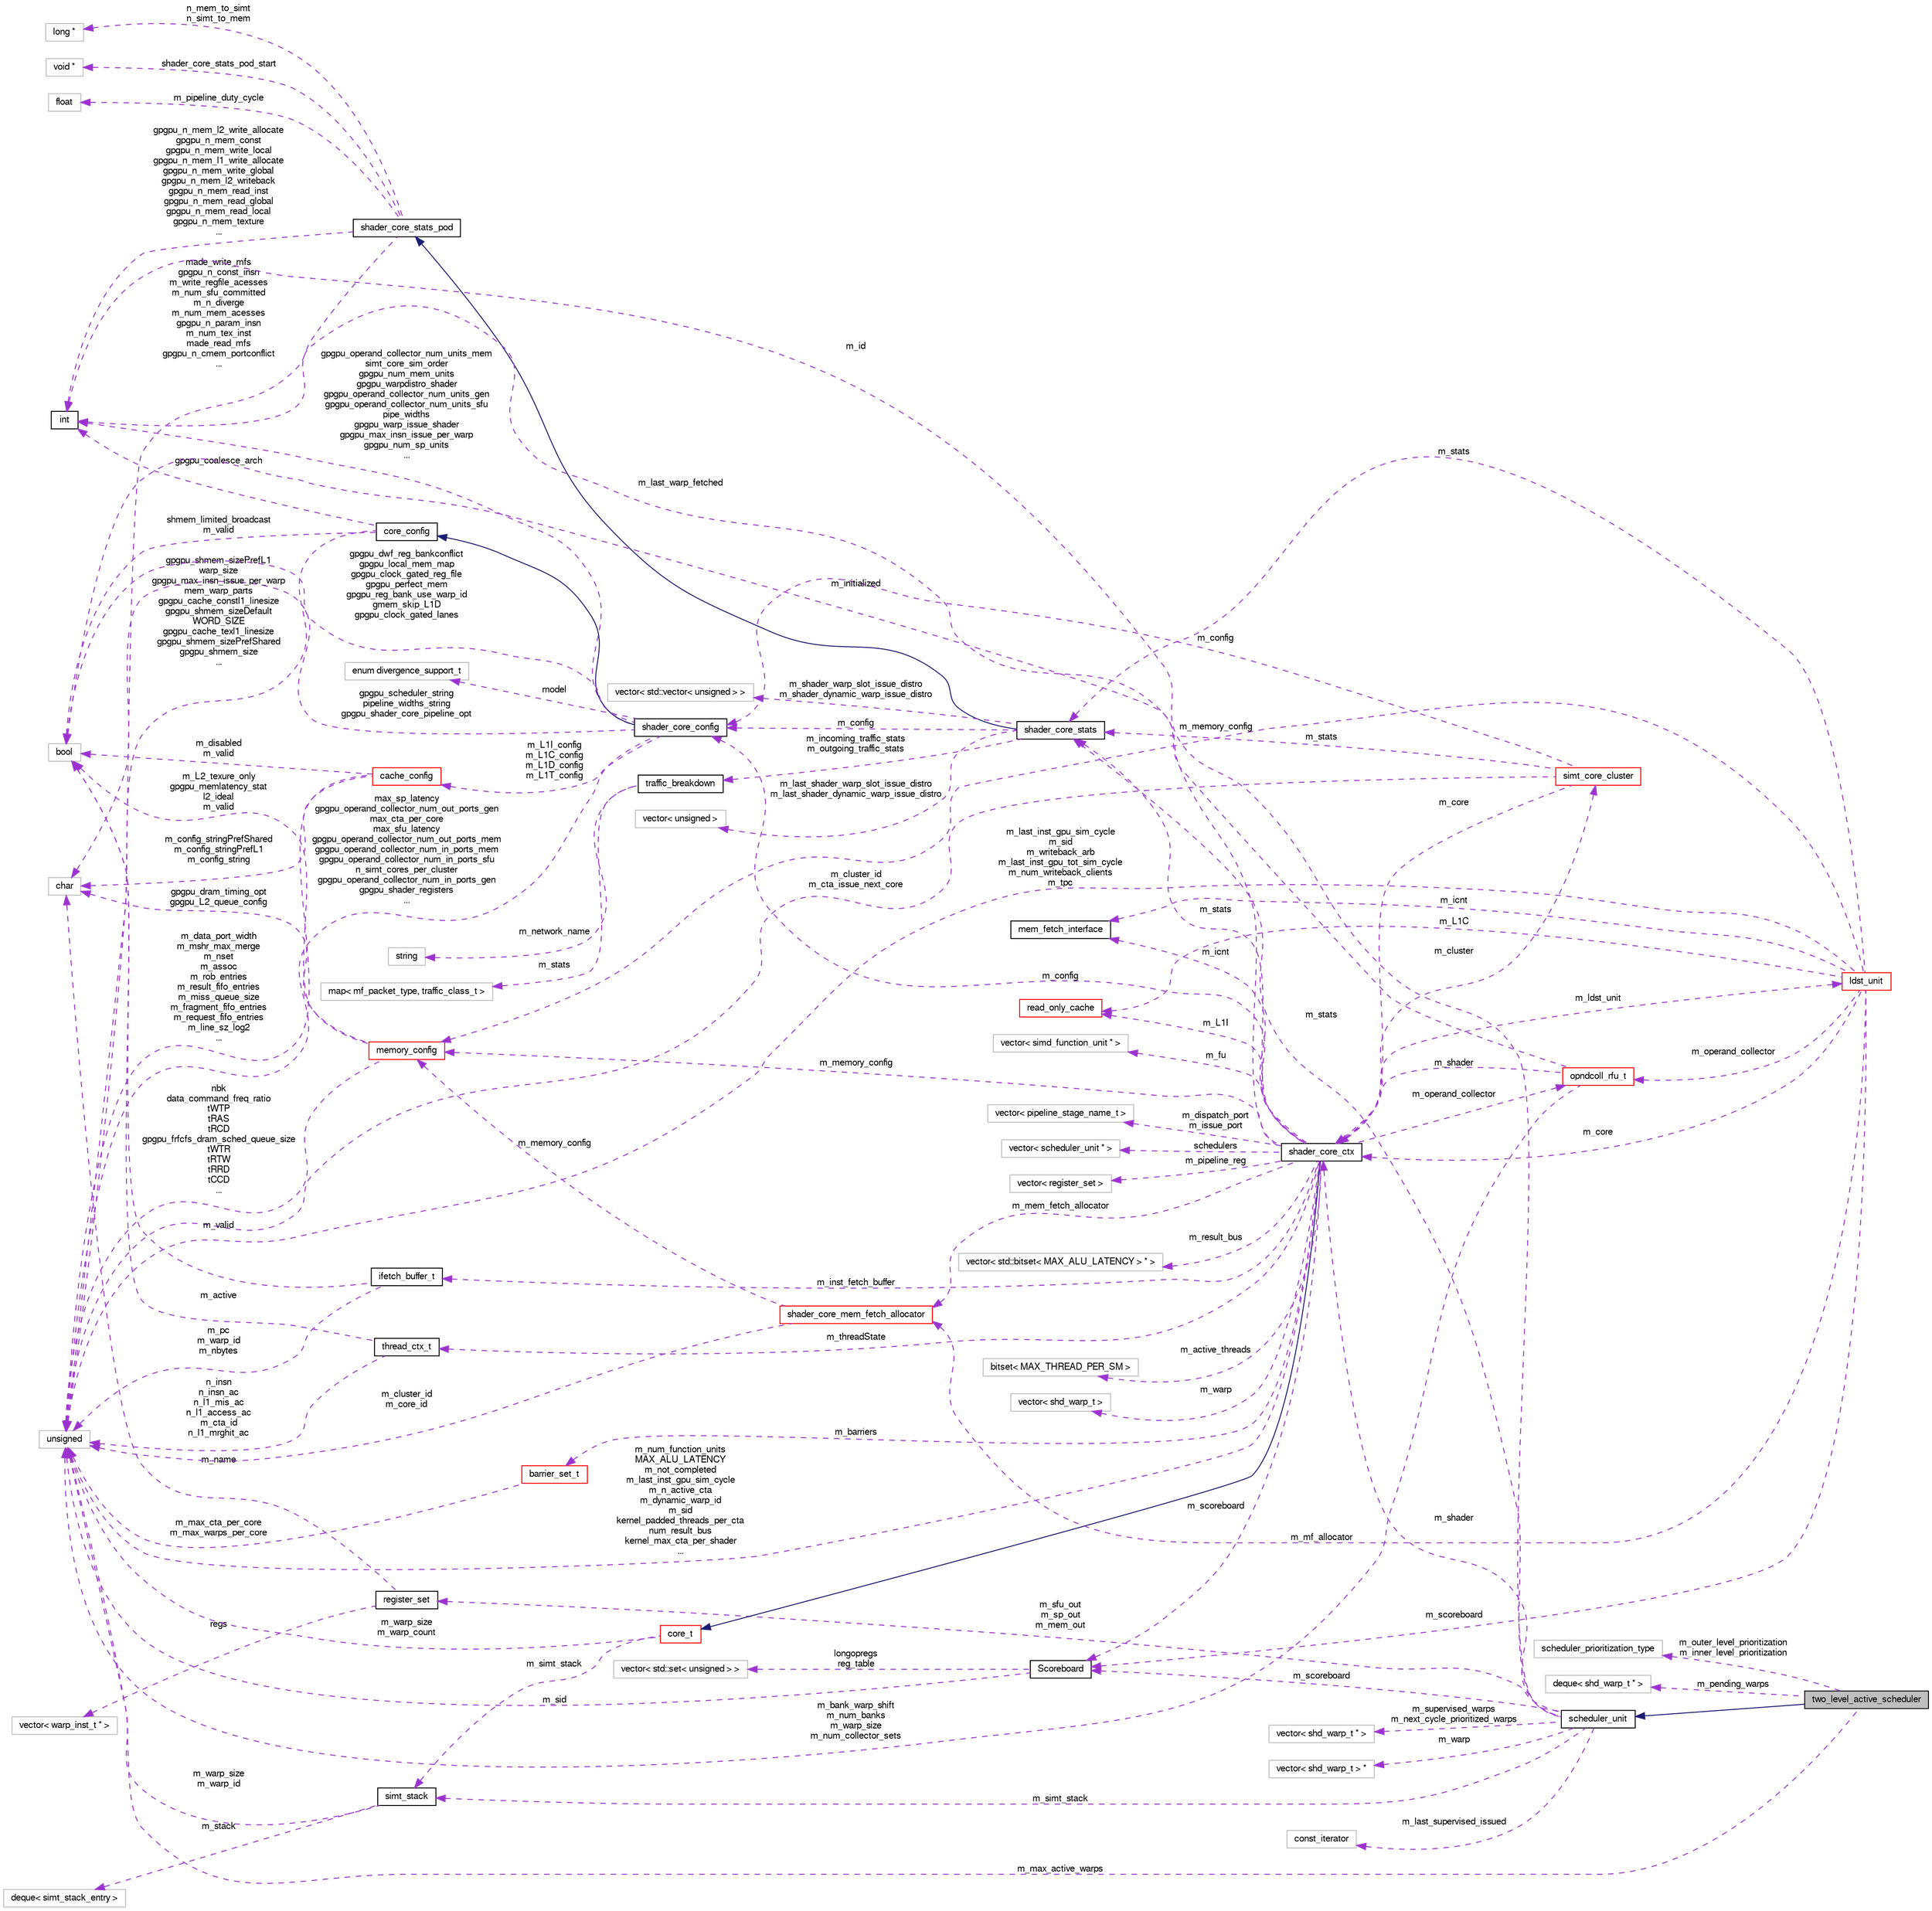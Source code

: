digraph G
{
  bgcolor="transparent";
  edge [fontname="FreeSans",fontsize="10",labelfontname="FreeSans",labelfontsize="10"];
  node [fontname="FreeSans",fontsize="10",shape=record];
  rankdir=LR;
  Node1 [label="two_level_active_scheduler",height=0.2,width=0.4,color="black", fillcolor="grey75", style="filled" fontcolor="black"];
  Node2 -> Node1 [dir=back,color="midnightblue",fontsize="10",style="solid",fontname="FreeSans"];
  Node2 [label="scheduler_unit",height=0.2,width=0.4,color="black",URL="$classscheduler__unit.html"];
  Node3 -> Node2 [dir=back,color="darkorchid3",fontsize="10",style="dashed",label="m_sfu_out\nm_sp_out\nm_mem_out",fontname="FreeSans"];
  Node3 [label="register_set",height=0.2,width=0.4,color="black",URL="$classregister__set.html"];
  Node4 -> Node3 [dir=back,color="darkorchid3",fontsize="10",style="dashed",label="m_name",fontname="FreeSans"];
  Node4 [label="char",height=0.2,width=0.4,color="grey75"];
  Node5 -> Node3 [dir=back,color="darkorchid3",fontsize="10",style="dashed",label="regs",fontname="FreeSans"];
  Node5 [label="vector\< warp_inst_t * \>",height=0.2,width=0.4,color="grey75"];
  Node6 -> Node2 [dir=back,color="darkorchid3",fontsize="10",style="dashed",label="m_simt_stack",fontname="FreeSans"];
  Node6 [label="simt_stack",height=0.2,width=0.4,color="black",URL="$classsimt__stack.html"];
  Node7 -> Node6 [dir=back,color="darkorchid3",fontsize="10",style="dashed",label="m_warp_size\nm_warp_id",fontname="FreeSans"];
  Node7 [label="unsigned",height=0.2,width=0.4,color="grey75"];
  Node8 -> Node6 [dir=back,color="darkorchid3",fontsize="10",style="dashed",label="m_stack",fontname="FreeSans"];
  Node8 [label="deque\< simt_stack_entry \>",height=0.2,width=0.4,color="grey75"];
  Node9 -> Node2 [dir=back,color="darkorchid3",fontsize="10",style="dashed",label="m_stats",fontname="FreeSans"];
  Node9 [label="shader_core_stats",height=0.2,width=0.4,color="black",URL="$classshader__core__stats.html"];
  Node10 -> Node9 [dir=back,color="midnightblue",fontsize="10",style="solid",fontname="FreeSans"];
  Node10 [label="shader_core_stats_pod",height=0.2,width=0.4,color="black",URL="$structshader__core__stats__pod.html"];
  Node11 -> Node10 [dir=back,color="darkorchid3",fontsize="10",style="dashed",label="m_pipeline_duty_cycle",fontname="FreeSans"];
  Node11 [label="float",height=0.2,width=0.4,color="grey75"];
  Node12 -> Node10 [dir=back,color="darkorchid3",fontsize="10",style="dashed",label="n_mem_to_simt\nn_simt_to_mem",fontname="FreeSans"];
  Node12 [label="long *",height=0.2,width=0.4,color="grey75"];
  Node13 -> Node10 [dir=back,color="darkorchid3",fontsize="10",style="dashed",label="gpgpu_n_mem_l2_write_allocate\ngpgpu_n_mem_const\ngpgpu_n_mem_write_local\ngpgpu_n_mem_l1_write_allocate\ngpgpu_n_mem_write_global\ngpgpu_n_mem_l2_writeback\ngpgpu_n_mem_read_inst\ngpgpu_n_mem_read_global\ngpgpu_n_mem_read_local\ngpgpu_n_mem_texture\n...",fontname="FreeSans"];
  Node13 [label="int",height=0.2,width=0.4,color="black",URL="$classint.html"];
  Node7 -> Node10 [dir=back,color="darkorchid3",fontsize="10",style="dashed",label="made_write_mfs\ngpgpu_n_const_insn\nm_write_regfile_acesses\nm_num_sfu_committed\nm_n_diverge\nm_num_mem_acesses\ngpgpu_n_param_insn\nm_num_tex_inst\nmade_read_mfs\ngpgpu_n_cmem_portconflict\n...",fontname="FreeSans"];
  Node14 -> Node10 [dir=back,color="darkorchid3",fontsize="10",style="dashed",label="shader_core_stats_pod_start",fontname="FreeSans"];
  Node14 [label="void *",height=0.2,width=0.4,color="grey75"];
  Node15 -> Node9 [dir=back,color="darkorchid3",fontsize="10",style="dashed",label="m_incoming_traffic_stats\nm_outgoing_traffic_stats",fontname="FreeSans"];
  Node15 [label="traffic_breakdown",height=0.2,width=0.4,color="black",URL="$classtraffic__breakdown.html"];
  Node16 -> Node15 [dir=back,color="darkorchid3",fontsize="10",style="dashed",label="m_stats",fontname="FreeSans"];
  Node16 [label="map\< mf_packet_type, traffic_class_t \>",height=0.2,width=0.4,color="grey75"];
  Node17 -> Node15 [dir=back,color="darkorchid3",fontsize="10",style="dashed",label="m_network_name",fontname="FreeSans"];
  Node17 [label="string",height=0.2,width=0.4,color="grey75"];
  Node18 -> Node9 [dir=back,color="darkorchid3",fontsize="10",style="dashed",label="m_config",fontname="FreeSans"];
  Node18 [label="shader_core_config",height=0.2,width=0.4,color="black",URL="$structshader__core__config.html"];
  Node19 -> Node18 [dir=back,color="midnightblue",fontsize="10",style="solid",fontname="FreeSans"];
  Node19 [label="core_config",height=0.2,width=0.4,color="black",URL="$structcore__config.html"];
  Node13 -> Node19 [dir=back,color="darkorchid3",fontsize="10",style="dashed",label="gpgpu_coalesce_arch",fontname="FreeSans"];
  Node20 -> Node19 [dir=back,color="darkorchid3",fontsize="10",style="dashed",label="shmem_limited_broadcast\nm_valid",fontname="FreeSans"];
  Node20 [label="bool",height=0.2,width=0.4,color="grey75"];
  Node7 -> Node19 [dir=back,color="darkorchid3",fontsize="10",style="dashed",label="gpgpu_shmem_sizePrefL1\nwarp_size\ngpgpu_max_insn_issue_per_warp\nmem_warp_parts\ngpgpu_cache_constl1_linesize\ngpgpu_shmem_sizeDefault\nWORD_SIZE\ngpgpu_cache_texl1_linesize\ngpgpu_shmem_sizePrefShared\ngpgpu_shmem_size\n...",fontname="FreeSans"];
  Node4 -> Node18 [dir=back,color="darkorchid3",fontsize="10",style="dashed",label="gpgpu_scheduler_string\npipeline_widths_string\ngpgpu_shader_core_pipeline_opt",fontname="FreeSans"];
  Node21 -> Node18 [dir=back,color="darkorchid3",fontsize="10",style="dashed",label="model",fontname="FreeSans"];
  Node21 [label="enum divergence_support_t",height=0.2,width=0.4,color="grey75"];
  Node13 -> Node18 [dir=back,color="darkorchid3",fontsize="10",style="dashed",label="gpgpu_operand_collector_num_units_mem\nsimt_core_sim_order\ngpgpu_num_mem_units\ngpgpu_warpdistro_shader\ngpgpu_operand_collector_num_units_gen\ngpgpu_operand_collector_num_units_sfu\npipe_widths\ngpgpu_warp_issue_shader\ngpgpu_max_insn_issue_per_warp\ngpgpu_num_sp_units\n...",fontname="FreeSans"];
  Node20 -> Node18 [dir=back,color="darkorchid3",fontsize="10",style="dashed",label="gpgpu_dwf_reg_bankconflict\ngpgpu_local_mem_map\ngpgpu_clock_gated_reg_file\ngpgpu_perfect_mem\ngpgpu_reg_bank_use_warp_id\ngmem_skip_L1D\ngpgpu_clock_gated_lanes",fontname="FreeSans"];
  Node22 -> Node18 [dir=back,color="darkorchid3",fontsize="10",style="dashed",label="m_L1I_config\nm_L1C_config\nm_L1D_config\nm_L1T_config",fontname="FreeSans"];
  Node22 [label="cache_config",height=0.2,width=0.4,color="red",URL="$classcache__config.html"];
  Node4 -> Node22 [dir=back,color="darkorchid3",fontsize="10",style="dashed",label="m_config_stringPrefShared\nm_config_stringPrefL1\nm_config_string",fontname="FreeSans"];
  Node20 -> Node22 [dir=back,color="darkorchid3",fontsize="10",style="dashed",label="m_disabled\nm_valid",fontname="FreeSans"];
  Node7 -> Node22 [dir=back,color="darkorchid3",fontsize="10",style="dashed",label="m_data_port_width\nm_mshr_max_merge\nm_nset\nm_assoc\nm_rob_entries\nm_result_fifo_entries\nm_miss_queue_size\nm_fragment_fifo_entries\nm_request_fifo_entries\nm_line_sz_log2\n...",fontname="FreeSans"];
  Node7 -> Node18 [dir=back,color="darkorchid3",fontsize="10",style="dashed",label="max_sp_latency\ngpgpu_operand_collector_num_out_ports_gen\nmax_cta_per_core\nmax_sfu_latency\ngpgpu_operand_collector_num_out_ports_mem\ngpgpu_operand_collector_num_in_ports_mem\ngpgpu_operand_collector_num_in_ports_sfu\nn_simt_cores_per_cluster\ngpgpu_operand_collector_num_in_ports_gen\ngpgpu_shader_registers\n...",fontname="FreeSans"];
  Node23 -> Node9 [dir=back,color="darkorchid3",fontsize="10",style="dashed",label="m_last_shader_warp_slot_issue_distro\nm_last_shader_dynamic_warp_issue_distro",fontname="FreeSans"];
  Node23 [label="vector\< unsigned \>",height=0.2,width=0.4,color="grey75"];
  Node24 -> Node9 [dir=back,color="darkorchid3",fontsize="10",style="dashed",label="m_shader_warp_slot_issue_distro\nm_shader_dynamic_warp_issue_distro",fontname="FreeSans"];
  Node24 [label="vector\< std::vector\< unsigned \> \>",height=0.2,width=0.4,color="grey75"];
  Node25 -> Node2 [dir=back,color="darkorchid3",fontsize="10",style="dashed",label="m_scoreboard",fontname="FreeSans"];
  Node25 [label="Scoreboard",height=0.2,width=0.4,color="black",URL="$classScoreboard.html"];
  Node26 -> Node25 [dir=back,color="darkorchid3",fontsize="10",style="dashed",label="longopregs\nreg_table",fontname="FreeSans"];
  Node26 [label="vector\< std::set\< unsigned \> \>",height=0.2,width=0.4,color="grey75"];
  Node7 -> Node25 [dir=back,color="darkorchid3",fontsize="10",style="dashed",label="m_sid",fontname="FreeSans"];
  Node27 -> Node2 [dir=back,color="darkorchid3",fontsize="10",style="dashed",label="m_last_supervised_issued",fontname="FreeSans"];
  Node27 [label="const_iterator",height=0.2,width=0.4,color="grey75"];
  Node13 -> Node2 [dir=back,color="darkorchid3",fontsize="10",style="dashed",label="m_id",fontname="FreeSans"];
  Node28 -> Node2 [dir=back,color="darkorchid3",fontsize="10",style="dashed",label="m_supervised_warps\nm_next_cycle_prioritized_warps",fontname="FreeSans"];
  Node28 [label="vector\< shd_warp_t * \>",height=0.2,width=0.4,color="grey75"];
  Node29 -> Node2 [dir=back,color="darkorchid3",fontsize="10",style="dashed",label="m_shader",fontname="FreeSans"];
  Node29 [label="shader_core_ctx",height=0.2,width=0.4,color="black",URL="$classshader__core__ctx.html"];
  Node30 -> Node29 [dir=back,color="midnightblue",fontsize="10",style="solid",fontname="FreeSans"];
  Node30 [label="core_t",height=0.2,width=0.4,color="red",URL="$classcore__t.html"];
  Node6 -> Node30 [dir=back,color="darkorchid3",fontsize="10",style="dashed",label="m_simt_stack",fontname="FreeSans"];
  Node7 -> Node30 [dir=back,color="darkorchid3",fontsize="10",style="dashed",label="m_warp_size\nm_warp_count",fontname="FreeSans"];
  Node31 -> Node29 [dir=back,color="darkorchid3",fontsize="10",style="dashed",label="m_cluster",fontname="FreeSans"];
  Node31 [label="simt_core_cluster",height=0.2,width=0.4,color="red",URL="$classsimt__core__cluster.html"];
  Node18 -> Node31 [dir=back,color="darkorchid3",fontsize="10",style="dashed",label="m_config",fontname="FreeSans"];
  Node9 -> Node31 [dir=back,color="darkorchid3",fontsize="10",style="dashed",label="m_stats",fontname="FreeSans"];
  Node29 -> Node31 [dir=back,color="darkorchid3",fontsize="10",style="dashed",label="m_core",fontname="FreeSans"];
  Node7 -> Node31 [dir=back,color="darkorchid3",fontsize="10",style="dashed",label="m_cluster_id\nm_cta_issue_next_core",fontname="FreeSans"];
  Node18 -> Node29 [dir=back,color="darkorchid3",fontsize="10",style="dashed",label="m_config",fontname="FreeSans"];
  Node32 -> Node29 [dir=back,color="darkorchid3",fontsize="10",style="dashed",label="m_inst_fetch_buffer",fontname="FreeSans"];
  Node32 [label="ifetch_buffer_t",height=0.2,width=0.4,color="black",URL="$structifetch__buffer__t.html"];
  Node20 -> Node32 [dir=back,color="darkorchid3",fontsize="10",style="dashed",label="m_valid",fontname="FreeSans"];
  Node7 -> Node32 [dir=back,color="darkorchid3",fontsize="10",style="dashed",label="m_pc\nm_warp_id\nm_nbytes",fontname="FreeSans"];
  Node33 -> Node29 [dir=back,color="darkorchid3",fontsize="10",style="dashed",label="m_warp",fontname="FreeSans"];
  Node33 [label="vector\< shd_warp_t \>",height=0.2,width=0.4,color="grey75"];
  Node34 -> Node29 [dir=back,color="darkorchid3",fontsize="10",style="dashed",label="m_icnt",fontname="FreeSans"];
  Node34 [label="mem_fetch_interface",height=0.2,width=0.4,color="black",URL="$classmem__fetch__interface.html"];
  Node9 -> Node29 [dir=back,color="darkorchid3",fontsize="10",style="dashed",label="m_stats",fontname="FreeSans"];
  Node35 -> Node29 [dir=back,color="darkorchid3",fontsize="10",style="dashed",label="m_memory_config",fontname="FreeSans"];
  Node35 [label="memory_config",height=0.2,width=0.4,color="red",URL="$structmemory__config.html"];
  Node4 -> Node35 [dir=back,color="darkorchid3",fontsize="10",style="dashed",label="gpgpu_dram_timing_opt\ngpgpu_L2_queue_config",fontname="FreeSans"];
  Node20 -> Node35 [dir=back,color="darkorchid3",fontsize="10",style="dashed",label="m_L2_texure_only\ngpgpu_memlatency_stat\nl2_ideal\nm_valid",fontname="FreeSans"];
  Node7 -> Node35 [dir=back,color="darkorchid3",fontsize="10",style="dashed",label="nbk\ndata_command_freq_ratio\ntWTP\ntRAS\ntRCD\ngpgpu_frfcfs_dram_sched_queue_size\ntWTR\ntRTW\ntRRD\ntCCD\n...",fontname="FreeSans"];
  Node25 -> Node29 [dir=back,color="darkorchid3",fontsize="10",style="dashed",label="m_scoreboard",fontname="FreeSans"];
  Node36 -> Node29 [dir=back,color="darkorchid3",fontsize="10",style="dashed",label="m_fu",fontname="FreeSans"];
  Node36 [label="vector\< simd_function_unit * \>",height=0.2,width=0.4,color="grey75"];
  Node37 -> Node29 [dir=back,color="darkorchid3",fontsize="10",style="dashed",label="m_dispatch_port\nm_issue_port",fontname="FreeSans"];
  Node37 [label="vector\< pipeline_stage_name_t \>",height=0.2,width=0.4,color="grey75"];
  Node13 -> Node29 [dir=back,color="darkorchid3",fontsize="10",style="dashed",label="m_last_warp_fetched",fontname="FreeSans"];
  Node38 -> Node29 [dir=back,color="darkorchid3",fontsize="10",style="dashed",label="m_L1I",fontname="FreeSans"];
  Node38 [label="read_only_cache",height=0.2,width=0.4,color="red",URL="$classread__only__cache.html",tooltip="Read only cache."];
  Node39 -> Node29 [dir=back,color="darkorchid3",fontsize="10",style="dashed",label="m_ldst_unit",fontname="FreeSans"];
  Node39 [label="ldst_unit",height=0.2,width=0.4,color="red",URL="$classldst__unit.html"];
  Node9 -> Node39 [dir=back,color="darkorchid3",fontsize="10",style="dashed",label="m_stats",fontname="FreeSans"];
  Node34 -> Node39 [dir=back,color="darkorchid3",fontsize="10",style="dashed",label="m_icnt",fontname="FreeSans"];
  Node35 -> Node39 [dir=back,color="darkorchid3",fontsize="10",style="dashed",label="m_memory_config",fontname="FreeSans"];
  Node25 -> Node39 [dir=back,color="darkorchid3",fontsize="10",style="dashed",label="m_scoreboard",fontname="FreeSans"];
  Node38 -> Node39 [dir=back,color="darkorchid3",fontsize="10",style="dashed",label="m_L1C",fontname="FreeSans"];
  Node40 -> Node39 [dir=back,color="darkorchid3",fontsize="10",style="dashed",label="m_mf_allocator",fontname="FreeSans"];
  Node40 [label="shader_core_mem_fetch_allocator",height=0.2,width=0.4,color="red",URL="$classshader__core__mem__fetch__allocator.html"];
  Node35 -> Node40 [dir=back,color="darkorchid3",fontsize="10",style="dashed",label="m_memory_config",fontname="FreeSans"];
  Node7 -> Node40 [dir=back,color="darkorchid3",fontsize="10",style="dashed",label="m_cluster_id\nm_core_id",fontname="FreeSans"];
  Node41 -> Node39 [dir=back,color="darkorchid3",fontsize="10",style="dashed",label="m_operand_collector",fontname="FreeSans"];
  Node41 [label="opndcoll_rfu_t",height=0.2,width=0.4,color="red",URL="$classopndcoll__rfu__t.html"];
  Node20 -> Node41 [dir=back,color="darkorchid3",fontsize="10",style="dashed",label="m_initialized",fontname="FreeSans"];
  Node29 -> Node41 [dir=back,color="darkorchid3",fontsize="10",style="dashed",label="m_shader",fontname="FreeSans"];
  Node7 -> Node41 [dir=back,color="darkorchid3",fontsize="10",style="dashed",label="m_bank_warp_shift\nm_num_banks\nm_warp_size\nm_num_collector_sets",fontname="FreeSans"];
  Node29 -> Node39 [dir=back,color="darkorchid3",fontsize="10",style="dashed",label="m_core",fontname="FreeSans"];
  Node7 -> Node39 [dir=back,color="darkorchid3",fontsize="10",style="dashed",label="m_last_inst_gpu_sim_cycle\nm_sid\nm_writeback_arb\nm_last_inst_gpu_tot_sim_cycle\nm_num_writeback_clients\nm_tpc",fontname="FreeSans"];
  Node42 -> Node29 [dir=back,color="darkorchid3",fontsize="10",style="dashed",label="schedulers",fontname="FreeSans"];
  Node42 [label="vector\< scheduler_unit * \>",height=0.2,width=0.4,color="grey75"];
  Node40 -> Node29 [dir=back,color="darkorchid3",fontsize="10",style="dashed",label="m_mem_fetch_allocator",fontname="FreeSans"];
  Node41 -> Node29 [dir=back,color="darkorchid3",fontsize="10",style="dashed",label="m_operand_collector",fontname="FreeSans"];
  Node43 -> Node29 [dir=back,color="darkorchid3",fontsize="10",style="dashed",label="m_threadState",fontname="FreeSans"];
  Node43 [label="thread_ctx_t",height=0.2,width=0.4,color="black",URL="$classthread__ctx__t.html"];
  Node20 -> Node43 [dir=back,color="darkorchid3",fontsize="10",style="dashed",label="m_active",fontname="FreeSans"];
  Node7 -> Node43 [dir=back,color="darkorchid3",fontsize="10",style="dashed",label="n_insn\nn_insn_ac\nn_l1_mis_ac\nn_l1_access_ac\nm_cta_id\nn_l1_mrghit_ac",fontname="FreeSans"];
  Node44 -> Node29 [dir=back,color="darkorchid3",fontsize="10",style="dashed",label="m_pipeline_reg",fontname="FreeSans"];
  Node44 [label="vector\< register_set \>",height=0.2,width=0.4,color="grey75"];
  Node45 -> Node29 [dir=back,color="darkorchid3",fontsize="10",style="dashed",label="m_barriers",fontname="FreeSans"];
  Node45 [label="barrier_set_t",height=0.2,width=0.4,color="red",URL="$classbarrier__set__t.html"];
  Node7 -> Node45 [dir=back,color="darkorchid3",fontsize="10",style="dashed",label="m_max_cta_per_core\nm_max_warps_per_core",fontname="FreeSans"];
  Node7 -> Node29 [dir=back,color="darkorchid3",fontsize="10",style="dashed",label="m_num_function_units\nMAX_ALU_LATENCY\nm_not_completed\nm_last_inst_gpu_sim_cycle\nm_n_active_cta\nm_dynamic_warp_id\nm_sid\nkernel_padded_threads_per_cta\nnum_result_bus\nkernel_max_cta_per_shader\n...",fontname="FreeSans"];
  Node46 -> Node29 [dir=back,color="darkorchid3",fontsize="10",style="dashed",label="m_result_bus",fontname="FreeSans"];
  Node46 [label="vector\< std::bitset\< MAX_ALU_LATENCY \> * \>",height=0.2,width=0.4,color="grey75"];
  Node47 -> Node29 [dir=back,color="darkorchid3",fontsize="10",style="dashed",label="m_active_threads",fontname="FreeSans"];
  Node47 [label="bitset\< MAX_THREAD_PER_SM \>",height=0.2,width=0.4,color="grey75"];
  Node48 -> Node2 [dir=back,color="darkorchid3",fontsize="10",style="dashed",label="m_warp",fontname="FreeSans"];
  Node48 [label="vector\< shd_warp_t \> *",height=0.2,width=0.4,color="grey75"];
  Node49 -> Node1 [dir=back,color="darkorchid3",fontsize="10",style="dashed",label="m_pending_warps",fontname="FreeSans"];
  Node49 [label="deque\< shd_warp_t * \>",height=0.2,width=0.4,color="grey75"];
  Node50 -> Node1 [dir=back,color="darkorchid3",fontsize="10",style="dashed",label="m_outer_level_prioritization\nm_inner_level_prioritization",fontname="FreeSans"];
  Node50 [label="scheduler_prioritization_type",height=0.2,width=0.4,color="grey75"];
  Node7 -> Node1 [dir=back,color="darkorchid3",fontsize="10",style="dashed",label="m_max_active_warps",fontname="FreeSans"];
}
